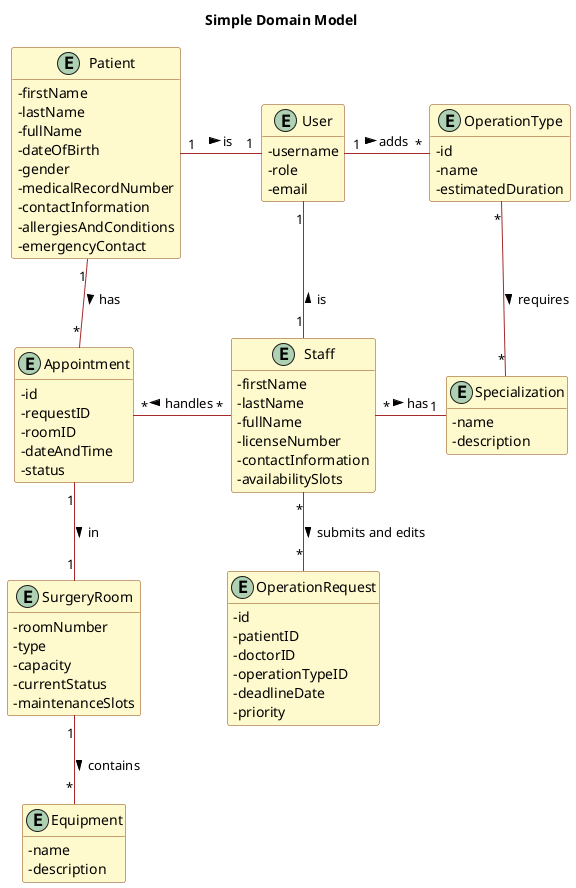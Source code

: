 @startuml

' Title
title Simple Domain Model

skinparam classAttributeIconSize 0
hide methods

skinparam class {
    BackgroundColor LemonChiffon
    ArrowColor Brown
    BorderColor SaddleBrown
}

entity Appointment {
    - id
    - requestID
    - roomID
    - dateAndTime
    - status
}

entity Equipment{
    - name
    - description
}

entity SurgeryRoom{
    - roomNumber
    - type
    - capacity
    '- assignedEquipment
    - currentStatus
    - maintenanceSlots
}

entity User{
    - username
    - role
    - email
}

entity OperationType{
    - id
    - name
    '- requiredStaffBySpecialization
    - estimatedDuration
}

entity OperationRequest{
    - id
    - patientID
    - doctorID
    - operationTypeID
    - deadlineDate
    - priority
}

entity Staff{
    - firstName
    - lastName
    - fullName
    - licenseNumber
    '- specialization
    - contactInformation
    - availabilitySlots
}

entity Patient{
    - firstName
    - lastName
    - fullName
    - dateOfBirth
    - gender
    - medicalRecordNumber
    - contactInformation
    - allergiesAndConditions
    - emergencyContact
    '- appointmentHistory
}

entity Specialization{
    - name
    - description
}



' Relationships
User "1" -left- "1" Patient : is <
User "1" -down- "1" Staff : is <
User "1" -right- "*" OperationType : adds >

Patient "1" -down- "*" Appointment : has >

Staff "*" -right- "1" Specialization : has >
Staff "*" -down- "*" OperationRequest : submits and edits >
Staff "*" -left- "*" Appointment : handles >

OperationType "*" -down- "*" Specialization : requires >

Appointment "1" -down- "1" SurgeryRoom : in >

SurgeryRoom "1" -down- "*" Equipment : contains >

@enduml